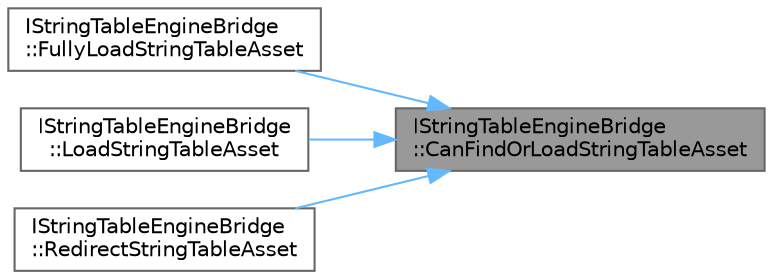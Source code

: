 digraph "IStringTableEngineBridge::CanFindOrLoadStringTableAsset"
{
 // INTERACTIVE_SVG=YES
 // LATEX_PDF_SIZE
  bgcolor="transparent";
  edge [fontname=Helvetica,fontsize=10,labelfontname=Helvetica,labelfontsize=10];
  node [fontname=Helvetica,fontsize=10,shape=box,height=0.2,width=0.4];
  rankdir="RL";
  Node1 [id="Node000001",label="IStringTableEngineBridge\l::CanFindOrLoadStringTableAsset",height=0.2,width=0.4,color="gray40", fillcolor="grey60", style="filled", fontcolor="black",tooltip="Check to see whether it is currently safe to attempt to find or load a string table asset."];
  Node1 -> Node2 [id="edge1_Node000001_Node000002",dir="back",color="steelblue1",style="solid",tooltip=" "];
  Node2 [id="Node000002",label="IStringTableEngineBridge\l::FullyLoadStringTableAsset",height=0.2,width=0.4,color="grey40", fillcolor="white", style="filled",URL="$d0/d93/classIStringTableEngineBridge.html#a99c1b5da843d1542ad9188d7c5a88f33",tooltip="Fully load a string table asset by its name, synchronously."];
  Node1 -> Node3 [id="edge2_Node000001_Node000003",dir="back",color="steelblue1",style="solid",tooltip=" "];
  Node3 [id="Node000003",label="IStringTableEngineBridge\l::LoadStringTableAsset",height=0.2,width=0.4,color="grey40", fillcolor="white", style="filled",URL="$d0/d93/classIStringTableEngineBridge.html#a5401ef217bc1b272c25050234bfeea5c",tooltip="Load a string table asset by its name, potentially doing so asynchronously."];
  Node1 -> Node4 [id="edge3_Node000001_Node000004",dir="back",color="steelblue1",style="solid",tooltip=" "];
  Node4 [id="Node000004",label="IStringTableEngineBridge\l::RedirectStringTableAsset",height=0.2,width=0.4,color="grey40", fillcolor="white", style="filled",URL="$d0/d93/classIStringTableEngineBridge.html#abcdd44f95a25d2b309f0e239a0581dd3",tooltip="Redirect string table asset by its name."];
}
